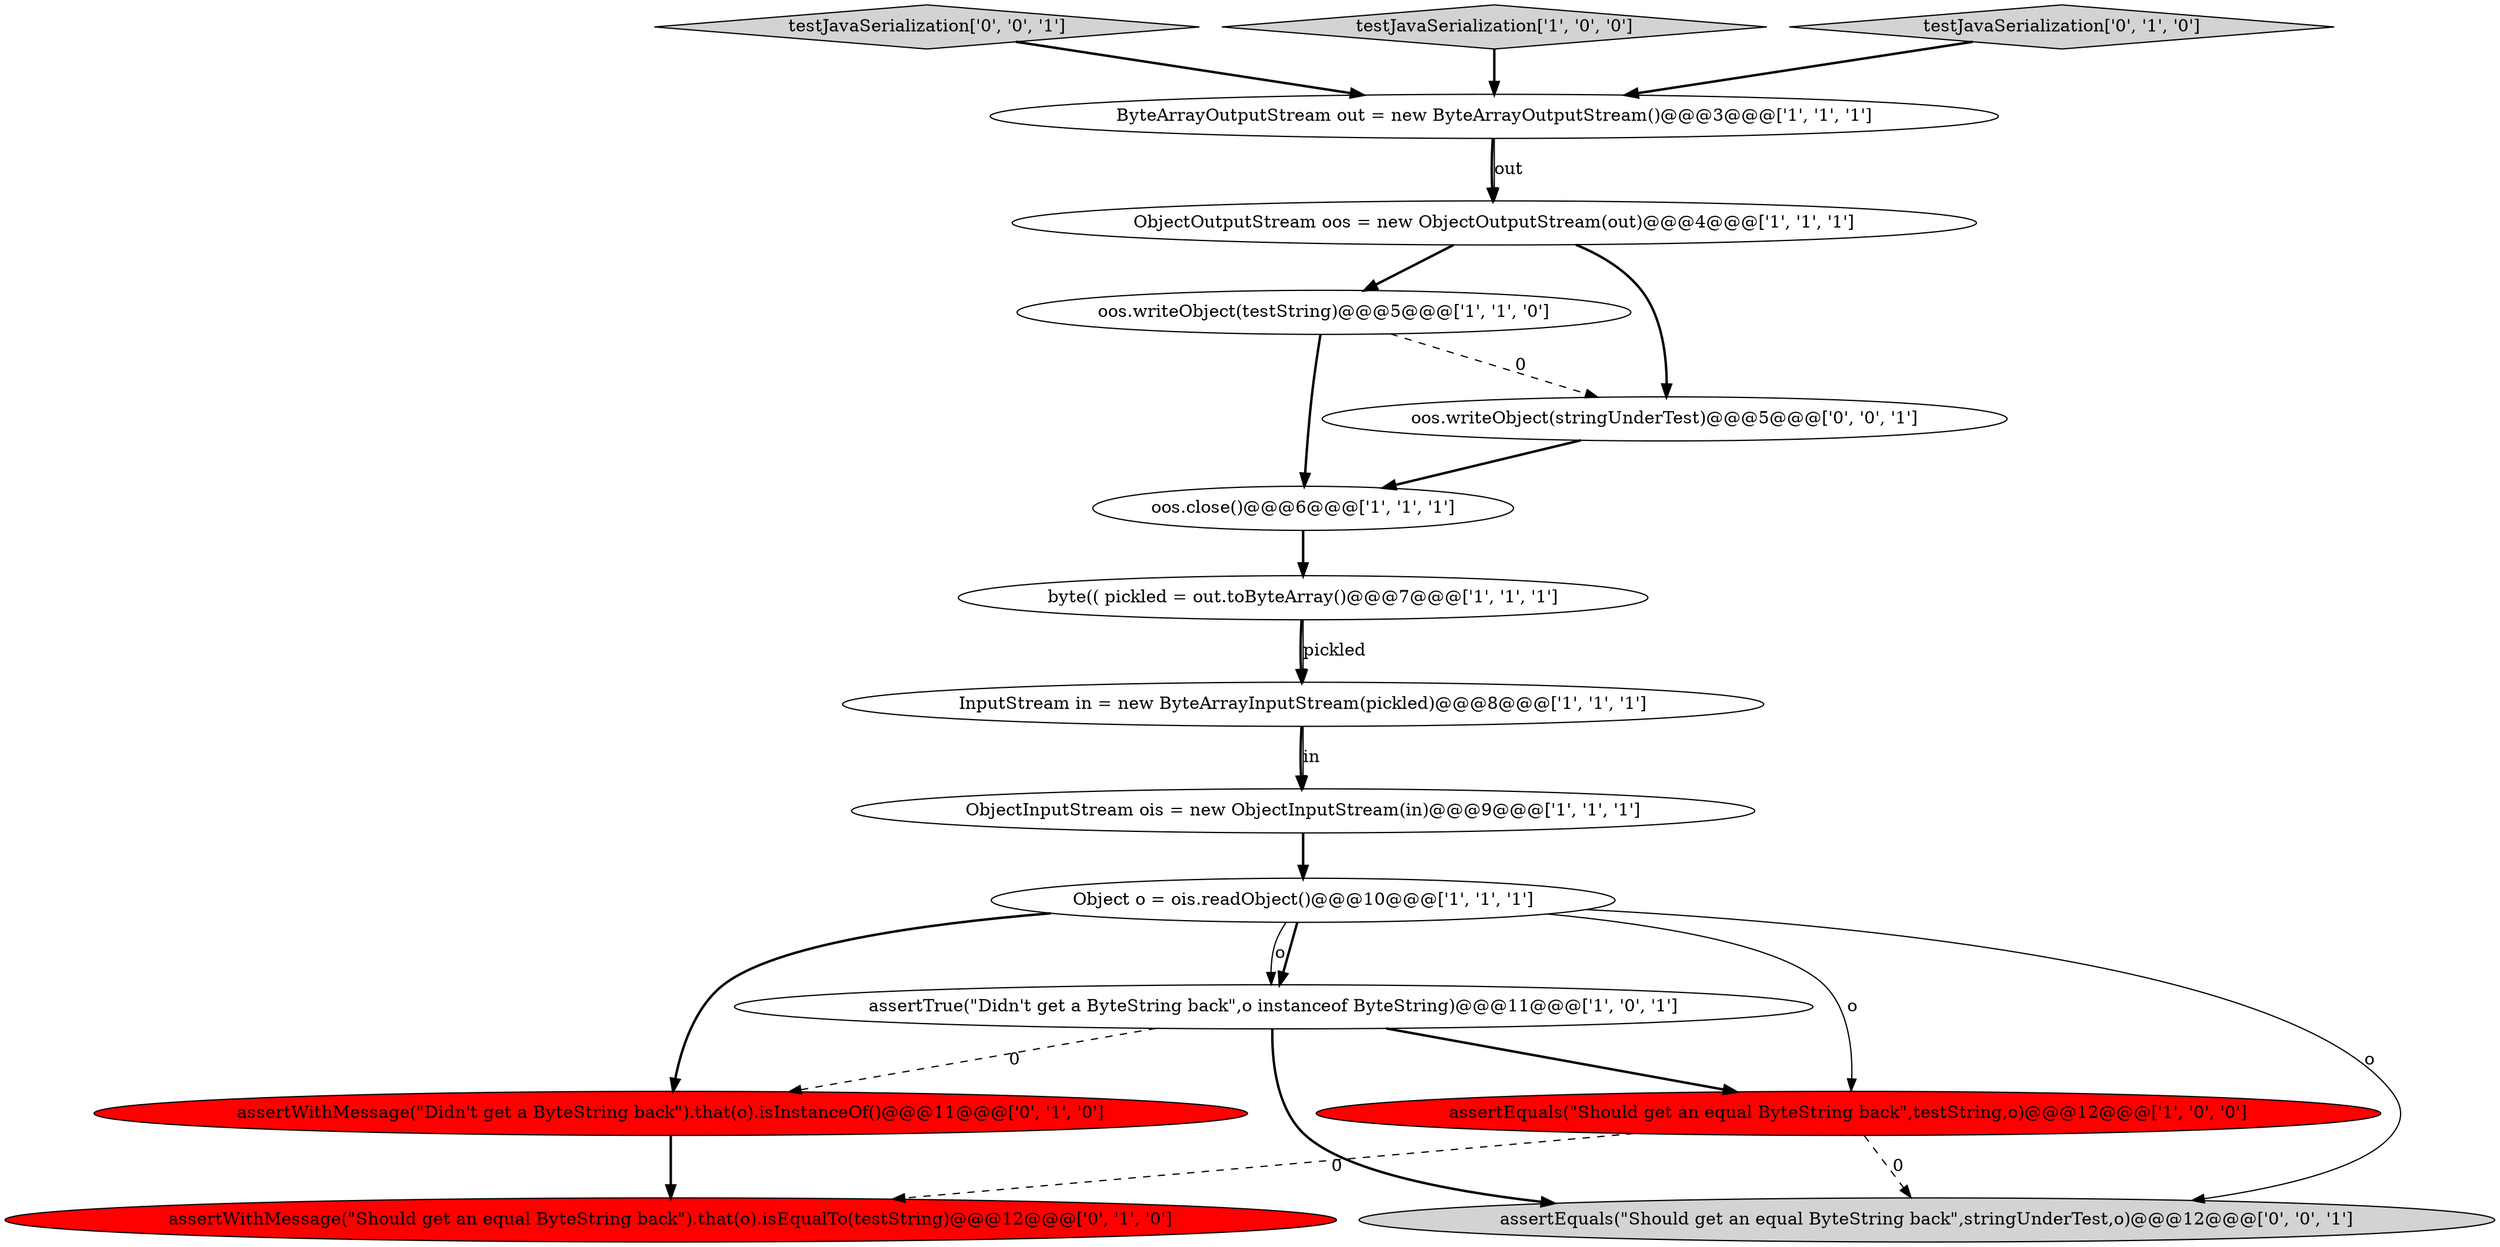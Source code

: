digraph {
9 [style = filled, label = "oos.writeObject(testString)@@@5@@@['1', '1', '0']", fillcolor = white, shape = ellipse image = "AAA0AAABBB1BBB"];
4 [style = filled, label = "oos.close()@@@6@@@['1', '1', '1']", fillcolor = white, shape = ellipse image = "AAA0AAABBB1BBB"];
0 [style = filled, label = "assertTrue(\"Didn't get a ByteString back\",o instanceof ByteString)@@@11@@@['1', '0', '1']", fillcolor = white, shape = ellipse image = "AAA0AAABBB1BBB"];
1 [style = filled, label = "assertEquals(\"Should get an equal ByteString back\",testString,o)@@@12@@@['1', '0', '0']", fillcolor = red, shape = ellipse image = "AAA1AAABBB1BBB"];
16 [style = filled, label = "testJavaSerialization['0', '0', '1']", fillcolor = lightgray, shape = diamond image = "AAA0AAABBB3BBB"];
8 [style = filled, label = "byte(( pickled = out.toByteArray()@@@7@@@['1', '1', '1']", fillcolor = white, shape = ellipse image = "AAA0AAABBB1BBB"];
15 [style = filled, label = "oos.writeObject(stringUnderTest)@@@5@@@['0', '0', '1']", fillcolor = white, shape = ellipse image = "AAA0AAABBB3BBB"];
12 [style = filled, label = "assertWithMessage(\"Should get an equal ByteString back\").that(o).isEqualTo(testString)@@@12@@@['0', '1', '0']", fillcolor = red, shape = ellipse image = "AAA1AAABBB2BBB"];
6 [style = filled, label = "ByteArrayOutputStream out = new ByteArrayOutputStream()@@@3@@@['1', '1', '1']", fillcolor = white, shape = ellipse image = "AAA0AAABBB1BBB"];
10 [style = filled, label = "InputStream in = new ByteArrayInputStream(pickled)@@@8@@@['1', '1', '1']", fillcolor = white, shape = ellipse image = "AAA0AAABBB1BBB"];
11 [style = filled, label = "assertWithMessage(\"Didn't get a ByteString back\").that(o).isInstanceOf()@@@11@@@['0', '1', '0']", fillcolor = red, shape = ellipse image = "AAA1AAABBB2BBB"];
5 [style = filled, label = "testJavaSerialization['1', '0', '0']", fillcolor = lightgray, shape = diamond image = "AAA0AAABBB1BBB"];
2 [style = filled, label = "Object o = ois.readObject()@@@10@@@['1', '1', '1']", fillcolor = white, shape = ellipse image = "AAA0AAABBB1BBB"];
13 [style = filled, label = "testJavaSerialization['0', '1', '0']", fillcolor = lightgray, shape = diamond image = "AAA0AAABBB2BBB"];
7 [style = filled, label = "ObjectInputStream ois = new ObjectInputStream(in)@@@9@@@['1', '1', '1']", fillcolor = white, shape = ellipse image = "AAA0AAABBB1BBB"];
14 [style = filled, label = "assertEquals(\"Should get an equal ByteString back\",stringUnderTest,o)@@@12@@@['0', '0', '1']", fillcolor = lightgray, shape = ellipse image = "AAA0AAABBB3BBB"];
3 [style = filled, label = "ObjectOutputStream oos = new ObjectOutputStream(out)@@@4@@@['1', '1', '1']", fillcolor = white, shape = ellipse image = "AAA0AAABBB1BBB"];
6->3 [style = bold, label=""];
8->10 [style = bold, label=""];
1->14 [style = dashed, label="0"];
16->6 [style = bold, label=""];
9->4 [style = bold, label=""];
11->12 [style = bold, label=""];
2->14 [style = solid, label="o"];
3->15 [style = bold, label=""];
0->11 [style = dashed, label="0"];
2->1 [style = solid, label="o"];
10->7 [style = bold, label=""];
10->7 [style = solid, label="in"];
2->0 [style = solid, label="o"];
3->9 [style = bold, label=""];
1->12 [style = dashed, label="0"];
0->14 [style = bold, label=""];
2->0 [style = bold, label=""];
5->6 [style = bold, label=""];
6->3 [style = solid, label="out"];
7->2 [style = bold, label=""];
0->1 [style = bold, label=""];
15->4 [style = bold, label=""];
4->8 [style = bold, label=""];
8->10 [style = solid, label="pickled"];
13->6 [style = bold, label=""];
2->11 [style = bold, label=""];
9->15 [style = dashed, label="0"];
}
